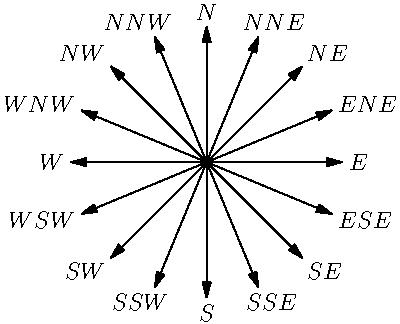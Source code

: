 size(200);
pair O=(0,0);
draw(Label("$E$",1),O--E,Arrow);
draw(Label("$N$",1),O--N,Arrow);
draw(Label("$W$",1),O--W,Arrow);
draw(Label("$S$",1),O--S,Arrow);
draw(Label("$NE$",1),O--NE,Arrow);
draw(Label("$NW$",1),O--NW,Arrow);
draw(Label("$SE$",1),O--SE,Arrow);
draw(Label("$SW$",1),O--SW,Arrow);
draw(Label("$NNE$",1),O--NNE,Arrow);
draw(Label("$NNW$",1),O--NNW,Arrow);
draw(Label("$SSE$",1),O--SSE,Arrow);
draw(Label("$SSW$",1),O--SSW,Arrow);
draw(Label("$ENE$",1),O--ENE,Arrow);
draw(Label("$ESE$",1),O--ESE,Arrow);
draw(Label("$WNW$",1),O--WNW,Arrow);
draw(Label("$WSW$",1),O--WSW,Arrow);
draw(Label("$WNW$",1),O--WNW,Arrow);



  

